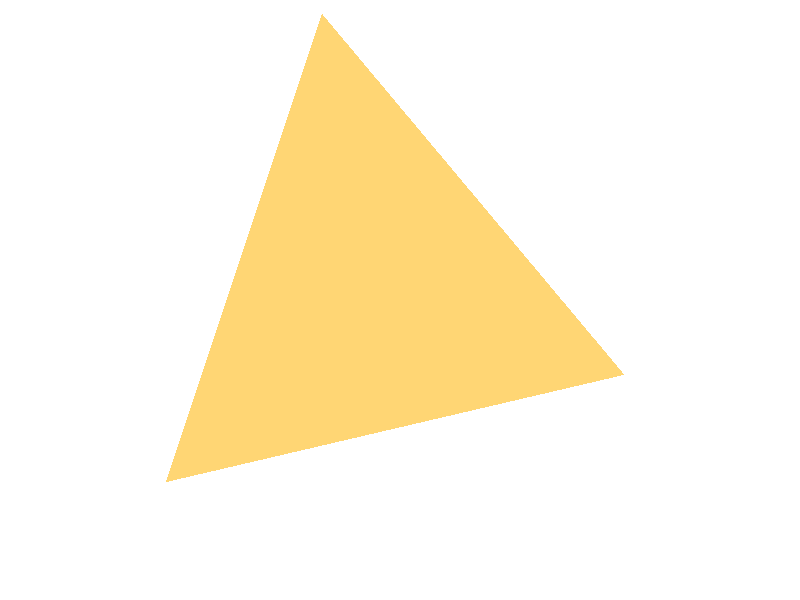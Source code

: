 //THREE DIMENSIONAL SNOWFLAKE FRACTAL
//ANIMATE WITH CLOCK FROM 0 TO 6

//Files with predefined colors and textures
#include "colors.inc"
#include "glass.inc"
#include "golds.inc"
#include "metals.inc"
#include "stones.inc"
#include "woods.inc"

//Place the camera
camera {
  sky <0,0,1>          //Don't change this
  direction <-1,0,0>   //Don't change this  
  right <-4/3,0,0>     //Don't change this
  location  <10,5,10>  
  look_at   <0,0,0>    
  angle 17             
}

//global_settings { ambient_light White*2 } 

light_source {<0,10,10> color White }
light_source {<0,-5,10> color White }

background { color White }

//Define the coordinates of the three vertices of a tetrahedron
#declare p1 = <1,1,1>;
#declare p2 = <1,-1,-1>;
#declare p3 = <-1,1,-1>;
#declare p4 = <-1,-1,1>;

//Define the tetrahedron
#declare mytetrahedron = object{
union{
polygon { 4, p1, p2, p3, p1}  
polygon { 4, p1, p2, p4, p1} 
polygon { 4, p1, p3, p4, p1} 
polygon { 4, p2, p3, p4, p2} 
}
texture{T_Gold_1A}
};

#declare counter=1;

//Make a loop in which the tetrahedron is shrunk and translated toward eight corners
#while(counter < clock)
  #declare mytetrahedron=union{
    object{mytetrahedron scale .5 translate .5*p1}
    object{mytetrahedron scale .5 translate .5*p2}
    object{mytetrahedron scale .5 translate .5*p3}
    object{mytetrahedron scale .5 translate .5*p4}
    object{mytetrahedron scale -.5 translate -.5*p1}
    object{mytetrahedron scale -.5 translate -.5*p2}
    object{mytetrahedron scale -.5 translate -.5*p3}
    object{mytetrahedron scale -.5 translate -.5*p4}
}
  #declare counter=counter+1;
#end

//Display the snowflake
mytetrahedron
